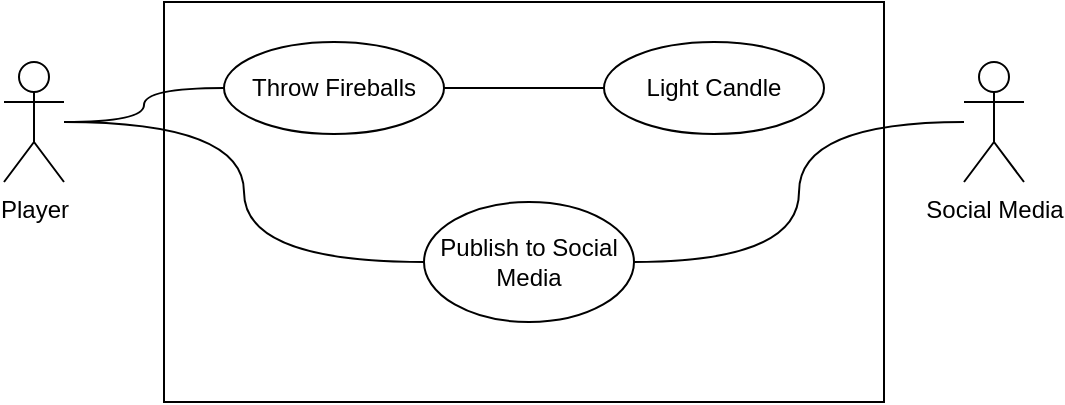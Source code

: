 <mxfile version="11.3.2" type="github" pages="1"><diagram id="Oj-v3J3BpvgqmtbgIF9Z" name="Page-1"><mxGraphModel dx="768" dy="455" grid="1" gridSize="10" guides="1" tooltips="1" connect="1" arrows="1" fold="1" page="1" pageScale="1" pageWidth="1100" pageHeight="850" math="0" shadow="0"><root><mxCell id="0"/><mxCell id="1" parent="0"/><mxCell id="SKwM4WLQDiEv6M8Ui1lW-2" value="" style="rounded=0;whiteSpace=wrap;html=1;" parent="1" vertex="1"><mxGeometry x="160" y="40" width="360" height="200" as="geometry"/></mxCell><mxCell id="SKwM4WLQDiEv6M8Ui1lW-8" value="" style="edgeStyle=orthogonalEdgeStyle;orthogonalLoop=1;jettySize=auto;html=1;curved=1;startArrow=none;startFill=0;endArrow=none;endFill=0;" parent="1" source="SKwM4WLQDiEv6M8Ui1lW-1" target="SKwM4WLQDiEv6M8Ui1lW-3" edge="1"><mxGeometry relative="1" as="geometry"><Array as="points"><mxPoint x="150" y="100"/><mxPoint x="150" y="83"/></Array></mxGeometry></mxCell><mxCell id="SKwM4WLQDiEv6M8Ui1lW-12" value="" style="edgeStyle=orthogonalEdgeStyle;curved=1;orthogonalLoop=1;jettySize=auto;html=1;startArrow=none;startFill=0;endArrow=none;endFill=0;entryX=0;entryY=0.5;entryDx=0;entryDy=0;" parent="1" source="SKwM4WLQDiEv6M8Ui1lW-1" target="SKwM4WLQDiEv6M8Ui1lW-5" edge="1"><mxGeometry relative="1" as="geometry"><mxPoint x="165" y="310" as="targetPoint"/></mxGeometry></mxCell><mxCell id="SKwM4WLQDiEv6M8Ui1lW-1" value="Player" style="shape=umlActor;verticalLabelPosition=bottom;labelBackgroundColor=#ffffff;verticalAlign=top;html=1;outlineConnect=0;" parent="1" vertex="1"><mxGeometry x="80" y="70" width="30" height="60" as="geometry"/></mxCell><mxCell id="SKwM4WLQDiEv6M8Ui1lW-4" value="&lt;font style=&quot;font-size: 12px&quot;&gt;Light Candle&lt;/font&gt;" style="ellipse;whiteSpace=wrap;html=1;" parent="1" vertex="1"><mxGeometry x="380" y="60" width="110" height="46" as="geometry"/></mxCell><mxCell id="SKwM4WLQDiEv6M8Ui1lW-5" value="&lt;font style=&quot;font-size: 12px&quot;&gt;Publish to Social Media&lt;/font&gt;" style="ellipse;whiteSpace=wrap;html=1;" parent="1" vertex="1"><mxGeometry x="290" y="140" width="105" height="60" as="geometry"/></mxCell><mxCell id="SKwM4WLQDiEv6M8Ui1lW-17" value="" style="edgeStyle=orthogonalEdgeStyle;curved=1;orthogonalLoop=1;jettySize=auto;html=1;startArrow=none;startFill=0;endArrow=none;endFill=0;strokeWidth=1;entryX=1;entryY=0.5;entryDx=0;entryDy=0;" parent="1" source="SKwM4WLQDiEv6M8Ui1lW-6" target="SKwM4WLQDiEv6M8Ui1lW-5" edge="1"><mxGeometry relative="1" as="geometry"/></mxCell><mxCell id="SKwM4WLQDiEv6M8Ui1lW-6" value="Social Media" style="shape=umlActor;verticalLabelPosition=bottom;labelBackgroundColor=#ffffff;verticalAlign=top;html=1;outlineConnect=0;" parent="1" vertex="1"><mxGeometry x="560" y="70" width="30" height="60" as="geometry"/></mxCell><mxCell id="SKwM4WLQDiEv6M8Ui1lW-14" value="" style="edgeStyle=orthogonalEdgeStyle;curved=1;orthogonalLoop=1;jettySize=auto;html=1;startArrow=none;startFill=0;endArrow=none;endFill=0;strokeWidth=1;entryX=0;entryY=0.5;entryDx=0;entryDy=0;" parent="1" source="SKwM4WLQDiEv6M8Ui1lW-3" target="SKwM4WLQDiEv6M8Ui1lW-4" edge="1"><mxGeometry relative="1" as="geometry"><mxPoint x="245" y="260" as="targetPoint"/></mxGeometry></mxCell><mxCell id="SKwM4WLQDiEv6M8Ui1lW-3" value="&lt;font style=&quot;font-size: 12px&quot;&gt;Throw Fireballs&lt;/font&gt;" style="ellipse;whiteSpace=wrap;html=1;" parent="1" vertex="1"><mxGeometry x="190" y="60" width="110" height="46" as="geometry"/></mxCell></root></mxGraphModel></diagram></mxfile>